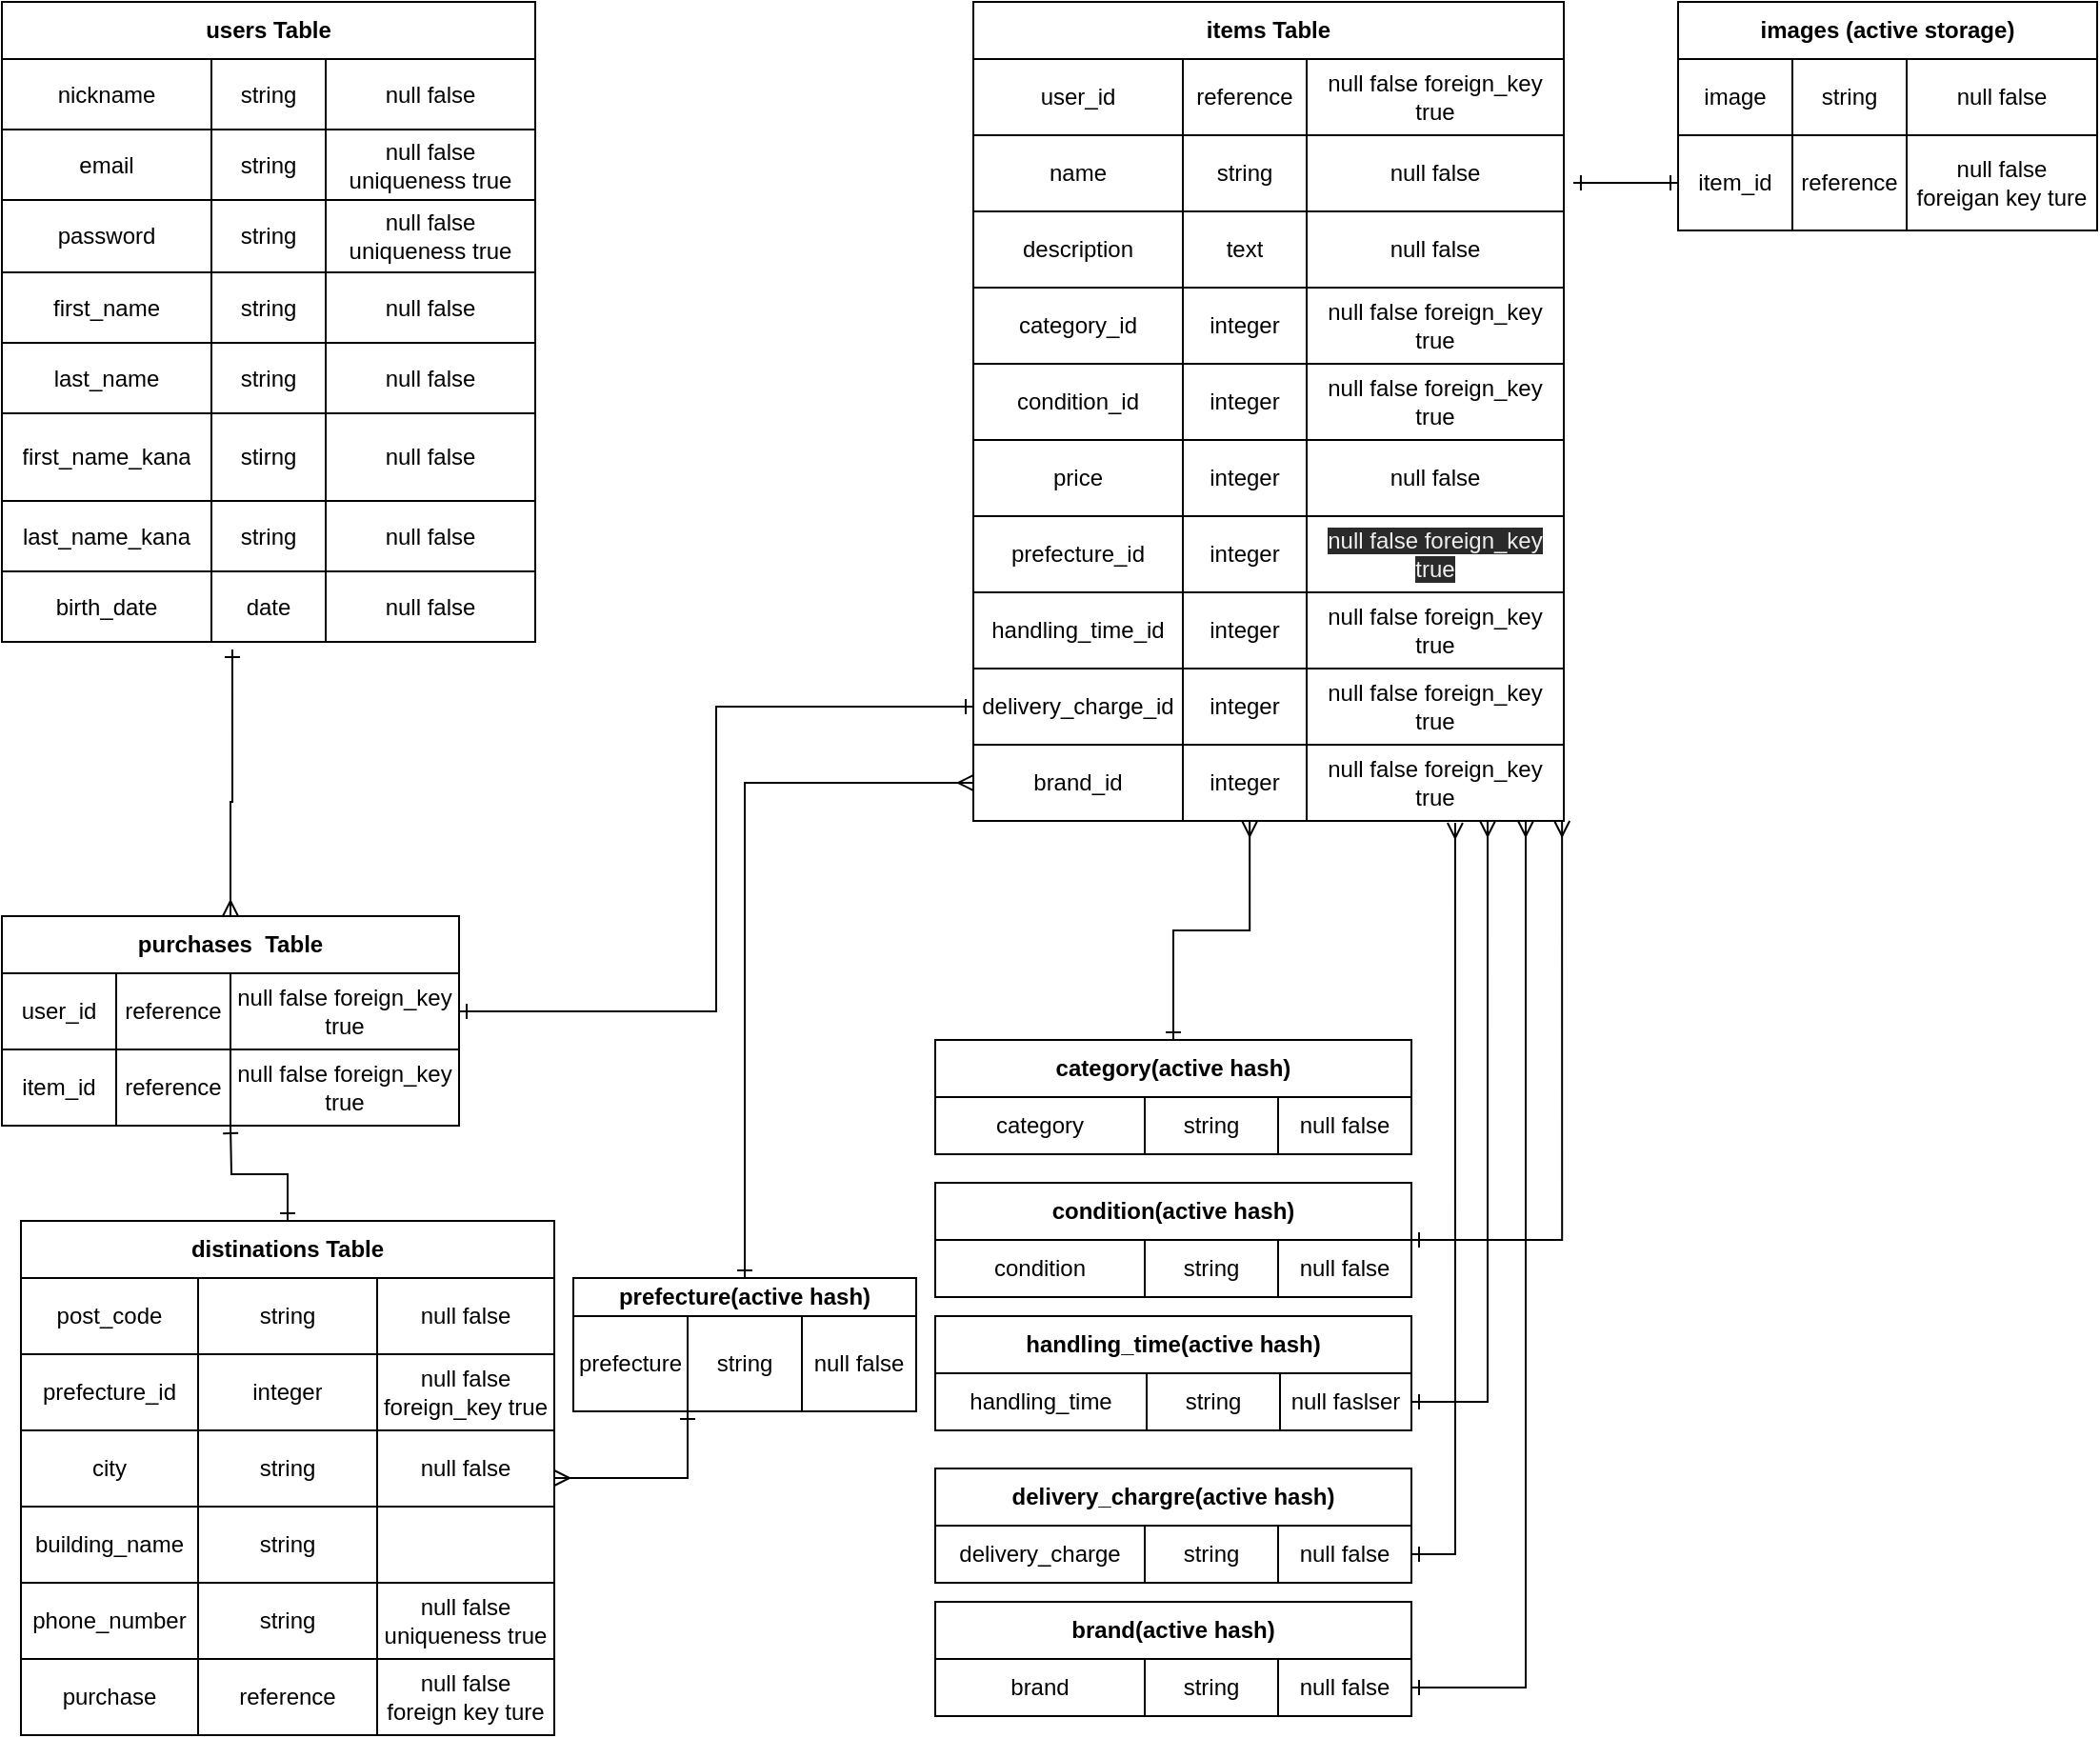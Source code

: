 <mxfile version="13.6.5">
    <diagram id="K588u9Miy2H_4-ZG-4Bm" name="ページ1">
        <mxGraphModel dx="727" dy="680" grid="1" gridSize="10" guides="1" tooltips="1" connect="0" arrows="1" fold="1" page="1" pageScale="1" pageWidth="827" pageHeight="1169" math="0" shadow="0">
            <root>
                <mxCell id="0"/>
                <mxCell id="1" parent="0"/>
                <mxCell id="141" style="edgeStyle=orthogonalEdgeStyle;rounded=0;orthogonalLoop=1;jettySize=auto;html=1;startArrow=ERone;startFill=0;endArrow=ERone;endFill=0;" parent="1" source="102" edge="1">
                    <mxGeometry relative="1" as="geometry">
                        <mxPoint x="120" y="600" as="targetPoint"/>
                    </mxGeometry>
                </mxCell>
                <mxCell id="139" style="edgeStyle=orthogonalEdgeStyle;rounded=0;orthogonalLoop=1;jettySize=auto;html=1;startArrow=ERone;startFill=0;endArrow=ERone;endFill=0;" parent="1" source="127" target="86" edge="1">
                    <mxGeometry relative="1" as="geometry"/>
                </mxCell>
                <mxCell id="250" style="edgeStyle=orthogonalEdgeStyle;rounded=0;orthogonalLoop=1;jettySize=auto;html=1;startArrow=ERmany;startFill=0;endArrow=ERone;endFill=0;" parent="1" source="102" target="195" edge="1">
                    <mxGeometry relative="1" as="geometry">
                        <Array as="points">
                            <mxPoint x="360" y="785"/>
                        </Array>
                    </mxGeometry>
                </mxCell>
                <mxCell id="102" value="distinations Table" style="shape=table;html=1;whiteSpace=wrap;startSize=30;container=1;collapsible=0;childLayout=tableLayout;fontStyle=1;align=center;" parent="1" vertex="1">
                    <mxGeometry x="10" y="650" width="280" height="270" as="geometry"/>
                </mxCell>
                <mxCell id="103" value="" style="shape=partialRectangle;html=1;whiteSpace=wrap;collapsible=0;dropTarget=0;pointerEvents=0;fillColor=none;top=0;left=0;bottom=0;right=0;points=[[0,0.5],[1,0.5]];portConstraint=eastwest;" parent="102" vertex="1">
                    <mxGeometry y="30" width="280" height="40" as="geometry"/>
                </mxCell>
                <mxCell id="104" value="post_code" style="shape=partialRectangle;html=1;whiteSpace=wrap;connectable=0;fillColor=none;top=0;left=0;bottom=0;right=0;overflow=hidden;" parent="103" vertex="1">
                    <mxGeometry width="93" height="40" as="geometry"/>
                </mxCell>
                <mxCell id="105" value="string" style="shape=partialRectangle;html=1;whiteSpace=wrap;connectable=0;fillColor=none;top=0;left=0;bottom=0;right=0;overflow=hidden;" parent="103" vertex="1">
                    <mxGeometry x="93" width="94" height="40" as="geometry"/>
                </mxCell>
                <mxCell id="106" value="null false" style="shape=partialRectangle;html=1;whiteSpace=wrap;connectable=0;fillColor=none;top=0;left=0;bottom=0;right=0;overflow=hidden;" parent="103" vertex="1">
                    <mxGeometry x="187" width="93" height="40" as="geometry"/>
                </mxCell>
                <mxCell id="107" value="" style="shape=partialRectangle;html=1;whiteSpace=wrap;collapsible=0;dropTarget=0;pointerEvents=0;fillColor=none;top=0;left=0;bottom=0;right=0;points=[[0,0.5],[1,0.5]];portConstraint=eastwest;" parent="102" vertex="1">
                    <mxGeometry y="70" width="280" height="40" as="geometry"/>
                </mxCell>
                <mxCell id="108" value="prefecture_id" style="shape=partialRectangle;html=1;whiteSpace=wrap;connectable=0;fillColor=none;top=0;left=0;bottom=0;right=0;overflow=hidden;" parent="107" vertex="1">
                    <mxGeometry width="93" height="40" as="geometry"/>
                </mxCell>
                <mxCell id="109" value="integer" style="shape=partialRectangle;html=1;whiteSpace=wrap;connectable=0;fillColor=none;top=0;left=0;bottom=0;right=0;overflow=hidden;" parent="107" vertex="1">
                    <mxGeometry x="93" width="94" height="40" as="geometry"/>
                </mxCell>
                <mxCell id="110" value="&lt;span&gt;null false foreign_key true&lt;/span&gt;" style="shape=partialRectangle;html=1;whiteSpace=wrap;connectable=0;fillColor=none;top=0;left=0;bottom=0;right=0;overflow=hidden;" parent="107" vertex="1">
                    <mxGeometry x="187" width="93" height="40" as="geometry"/>
                </mxCell>
                <mxCell id="111" value="" style="shape=partialRectangle;html=1;whiteSpace=wrap;collapsible=0;dropTarget=0;pointerEvents=0;fillColor=none;top=0;left=0;bottom=0;right=0;points=[[0,0.5],[1,0.5]];portConstraint=eastwest;" parent="102" vertex="1">
                    <mxGeometry y="110" width="280" height="40" as="geometry"/>
                </mxCell>
                <mxCell id="112" value="city" style="shape=partialRectangle;html=1;whiteSpace=wrap;connectable=0;fillColor=none;top=0;left=0;bottom=0;right=0;overflow=hidden;" parent="111" vertex="1">
                    <mxGeometry width="93" height="40" as="geometry"/>
                </mxCell>
                <mxCell id="113" value="string" style="shape=partialRectangle;html=1;whiteSpace=wrap;connectable=0;fillColor=none;top=0;left=0;bottom=0;right=0;overflow=hidden;" parent="111" vertex="1">
                    <mxGeometry x="93" width="94" height="40" as="geometry"/>
                </mxCell>
                <mxCell id="114" value="null false" style="shape=partialRectangle;html=1;whiteSpace=wrap;connectable=0;fillColor=none;top=0;left=0;bottom=0;right=0;overflow=hidden;" parent="111" vertex="1">
                    <mxGeometry x="187" width="93" height="40" as="geometry"/>
                </mxCell>
                <mxCell id="115" style="shape=partialRectangle;html=1;whiteSpace=wrap;collapsible=0;dropTarget=0;pointerEvents=0;fillColor=none;top=0;left=0;bottom=0;right=0;points=[[0,0.5],[1,0.5]];portConstraint=eastwest;" parent="102" vertex="1">
                    <mxGeometry y="150" width="280" height="40" as="geometry"/>
                </mxCell>
                <mxCell id="116" value="building_name" style="shape=partialRectangle;html=1;whiteSpace=wrap;connectable=0;fillColor=none;top=0;left=0;bottom=0;right=0;overflow=hidden;" parent="115" vertex="1">
                    <mxGeometry width="93" height="40" as="geometry"/>
                </mxCell>
                <mxCell id="117" value="string" style="shape=partialRectangle;html=1;whiteSpace=wrap;connectable=0;fillColor=none;top=0;left=0;bottom=0;right=0;overflow=hidden;" parent="115" vertex="1">
                    <mxGeometry x="93" width="94" height="40" as="geometry"/>
                </mxCell>
                <mxCell id="118" style="shape=partialRectangle;html=1;whiteSpace=wrap;connectable=0;fillColor=none;top=0;left=0;bottom=0;right=0;overflow=hidden;" parent="115" vertex="1">
                    <mxGeometry x="187" width="93" height="40" as="geometry"/>
                </mxCell>
                <mxCell id="119" style="shape=partialRectangle;html=1;whiteSpace=wrap;collapsible=0;dropTarget=0;pointerEvents=0;fillColor=none;top=0;left=0;bottom=0;right=0;points=[[0,0.5],[1,0.5]];portConstraint=eastwest;" parent="102" vertex="1">
                    <mxGeometry y="190" width="280" height="40" as="geometry"/>
                </mxCell>
                <mxCell id="120" value="phone_number" style="shape=partialRectangle;html=1;whiteSpace=wrap;connectable=0;fillColor=none;top=0;left=0;bottom=0;right=0;overflow=hidden;" parent="119" vertex="1">
                    <mxGeometry width="93" height="40" as="geometry"/>
                </mxCell>
                <mxCell id="121" value="string" style="shape=partialRectangle;html=1;whiteSpace=wrap;connectable=0;fillColor=none;top=0;left=0;bottom=0;right=0;overflow=hidden;" parent="119" vertex="1">
                    <mxGeometry x="93" width="94" height="40" as="geometry"/>
                </mxCell>
                <mxCell id="122" value="null false uniqueness true" style="shape=partialRectangle;html=1;whiteSpace=wrap;connectable=0;fillColor=none;top=0;left=0;bottom=0;right=0;overflow=hidden;" parent="119" vertex="1">
                    <mxGeometry x="187" width="93" height="40" as="geometry"/>
                </mxCell>
                <mxCell id="123" style="shape=partialRectangle;html=1;whiteSpace=wrap;collapsible=0;dropTarget=0;pointerEvents=0;fillColor=none;top=0;left=0;bottom=0;right=0;points=[[0,0.5],[1,0.5]];portConstraint=eastwest;" parent="102" vertex="1">
                    <mxGeometry y="230" width="280" height="40" as="geometry"/>
                </mxCell>
                <mxCell id="124" value="purchase" style="shape=partialRectangle;html=1;whiteSpace=wrap;connectable=0;fillColor=none;top=0;left=0;bottom=0;right=0;overflow=hidden;" parent="123" vertex="1">
                    <mxGeometry width="93" height="40" as="geometry"/>
                </mxCell>
                <mxCell id="125" value="reference" style="shape=partialRectangle;html=1;whiteSpace=wrap;connectable=0;fillColor=none;top=0;left=0;bottom=0;right=0;overflow=hidden;" parent="123" vertex="1">
                    <mxGeometry x="93" width="94" height="40" as="geometry"/>
                </mxCell>
                <mxCell id="126" value="null false&lt;br&gt;foreign key ture" style="shape=partialRectangle;html=1;whiteSpace=wrap;connectable=0;fillColor=none;top=0;left=0;bottom=0;right=0;overflow=hidden;" parent="123" vertex="1">
                    <mxGeometry x="187" width="93" height="40" as="geometry"/>
                </mxCell>
                <mxCell id="251" style="edgeStyle=orthogonalEdgeStyle;rounded=0;orthogonalLoop=1;jettySize=auto;html=1;startArrow=ERone;startFill=0;endArrow=ERmany;endFill=0;" parent="1" source="194" target="207" edge="1">
                    <mxGeometry relative="1" as="geometry">
                        <mxPoint x="430" y="480" as="targetPoint"/>
                    </mxGeometry>
                </mxCell>
                <mxCell id="258" style="edgeStyle=orthogonalEdgeStyle;rounded=0;orthogonalLoop=1;jettySize=auto;html=1;startArrow=ERone;startFill=0;endArrow=ERmany;endFill=0;entryX=0.997;entryY=1;entryDx=0;entryDy=0;entryPerimeter=0;" parent="1" source="181" target="207" edge="1">
                    <mxGeometry relative="1" as="geometry">
                        <mxPoint x="819" y="485" as="targetPoint"/>
                        <Array as="points">
                            <mxPoint x="819" y="660"/>
                        </Array>
                    </mxGeometry>
                </mxCell>
                <mxCell id="253" style="edgeStyle=orthogonalEdgeStyle;rounded=0;orthogonalLoop=1;jettySize=auto;html=1;startArrow=ERone;startFill=0;endArrow=ERmany;endFill=0;entryX=0.468;entryY=1;entryDx=0;entryDy=0;entryPerimeter=0;" parent="1" source="142" target="207" edge="1">
                    <mxGeometry relative="1" as="geometry">
                        <mxPoint x="655" y="450" as="targetPoint"/>
                    </mxGeometry>
                </mxCell>
                <mxCell id="194" value="prefecture(active hash)" style="shape=table;html=1;whiteSpace=wrap;startSize=20;container=1;collapsible=0;childLayout=tableLayout;fontStyle=1;align=center;" parent="1" vertex="1">
                    <mxGeometry x="300" y="680" width="180" height="70" as="geometry"/>
                </mxCell>
                <mxCell id="195" value="" style="shape=partialRectangle;html=1;whiteSpace=wrap;collapsible=0;dropTarget=0;pointerEvents=0;fillColor=none;top=0;left=0;bottom=0;right=0;points=[[0,0.5],[1,0.5]];portConstraint=eastwest;" parent="194" vertex="1">
                    <mxGeometry y="20" width="180" height="50" as="geometry"/>
                </mxCell>
                <mxCell id="196" value="prefecture" style="shape=partialRectangle;html=1;whiteSpace=wrap;connectable=0;fillColor=none;top=0;left=0;bottom=0;right=0;overflow=hidden;" parent="195" vertex="1">
                    <mxGeometry width="60" height="50" as="geometry"/>
                </mxCell>
                <mxCell id="197" value="string" style="shape=partialRectangle;html=1;whiteSpace=wrap;connectable=0;fillColor=none;top=0;left=0;bottom=0;right=0;overflow=hidden;" parent="195" vertex="1">
                    <mxGeometry x="60" width="60" height="50" as="geometry"/>
                </mxCell>
                <mxCell id="198" value="null false" style="shape=partialRectangle;html=1;whiteSpace=wrap;connectable=0;fillColor=none;top=0;left=0;bottom=0;right=0;overflow=hidden;" parent="195" vertex="1">
                    <mxGeometry x="120" width="60" height="50" as="geometry"/>
                </mxCell>
                <mxCell id="142" value="category(active hash)" style="shape=table;html=1;whiteSpace=wrap;startSize=30;container=1;collapsible=0;childLayout=tableLayout;fontStyle=1;align=center;" parent="1" vertex="1">
                    <mxGeometry x="490" y="555" width="250" height="60" as="geometry"/>
                </mxCell>
                <mxCell id="143" value="" style="shape=partialRectangle;html=1;whiteSpace=wrap;collapsible=0;dropTarget=0;pointerEvents=0;fillColor=none;top=0;left=0;bottom=0;right=0;points=[[0,0.5],[1,0.5]];portConstraint=eastwest;" parent="142" vertex="1">
                    <mxGeometry y="30" width="250" height="30" as="geometry"/>
                </mxCell>
                <mxCell id="144" value="category" style="shape=partialRectangle;html=1;whiteSpace=wrap;connectable=0;fillColor=none;top=0;left=0;bottom=0;right=0;overflow=hidden;" parent="143" vertex="1">
                    <mxGeometry width="110" height="30" as="geometry"/>
                </mxCell>
                <mxCell id="145" value="string" style="shape=partialRectangle;html=1;whiteSpace=wrap;connectable=0;fillColor=none;top=0;left=0;bottom=0;right=0;overflow=hidden;" parent="143" vertex="1">
                    <mxGeometry x="110" width="70" height="30" as="geometry"/>
                </mxCell>
                <mxCell id="146" value="null false" style="shape=partialRectangle;html=1;whiteSpace=wrap;connectable=0;fillColor=none;top=0;left=0;bottom=0;right=0;overflow=hidden;" parent="143" vertex="1">
                    <mxGeometry x="180" width="70" height="30" as="geometry"/>
                </mxCell>
                <mxCell id="181" value="condition(active hash)" style="shape=table;html=1;whiteSpace=wrap;startSize=30;container=1;collapsible=0;childLayout=tableLayout;fontStyle=1;align=center;" parent="1" vertex="1">
                    <mxGeometry x="490" y="630" width="250" height="60" as="geometry"/>
                </mxCell>
                <mxCell id="182" value="" style="shape=partialRectangle;html=1;whiteSpace=wrap;collapsible=0;dropTarget=0;pointerEvents=0;fillColor=none;top=0;left=0;bottom=0;right=0;points=[[0,0.5],[1,0.5]];portConstraint=eastwest;" parent="181" vertex="1">
                    <mxGeometry y="30" width="250" height="30" as="geometry"/>
                </mxCell>
                <mxCell id="183" value="condition" style="shape=partialRectangle;html=1;whiteSpace=wrap;connectable=0;fillColor=none;top=0;left=0;bottom=0;right=0;overflow=hidden;" parent="182" vertex="1">
                    <mxGeometry width="110" height="30" as="geometry"/>
                </mxCell>
                <mxCell id="184" value="string" style="shape=partialRectangle;html=1;whiteSpace=wrap;connectable=0;fillColor=none;top=0;left=0;bottom=0;right=0;overflow=hidden;" parent="182" vertex="1">
                    <mxGeometry x="110" width="70" height="30" as="geometry"/>
                </mxCell>
                <mxCell id="185" value="null false" style="shape=partialRectangle;html=1;whiteSpace=wrap;connectable=0;fillColor=none;top=0;left=0;bottom=0;right=0;overflow=hidden;" parent="182" vertex="1">
                    <mxGeometry x="180" width="70" height="30" as="geometry"/>
                </mxCell>
                <mxCell id="211" value="handling_time(active hash)" style="shape=table;html=1;whiteSpace=wrap;startSize=30;container=1;collapsible=0;childLayout=tableLayout;fontStyle=1;align=center;" parent="1" vertex="1">
                    <mxGeometry x="490" y="700" width="250" height="60" as="geometry"/>
                </mxCell>
                <mxCell id="212" value="" style="shape=partialRectangle;html=1;whiteSpace=wrap;collapsible=0;dropTarget=0;pointerEvents=0;fillColor=none;top=0;left=0;bottom=0;right=0;points=[[0,0.5],[1,0.5]];portConstraint=eastwest;" parent="211" vertex="1">
                    <mxGeometry y="30" width="250" height="30" as="geometry"/>
                </mxCell>
                <mxCell id="213" value="handling_time" style="shape=partialRectangle;html=1;whiteSpace=wrap;connectable=0;fillColor=none;top=0;left=0;bottom=0;right=0;overflow=hidden;" parent="212" vertex="1">
                    <mxGeometry width="111" height="30" as="geometry"/>
                </mxCell>
                <mxCell id="214" value="string" style="shape=partialRectangle;html=1;whiteSpace=wrap;connectable=0;fillColor=none;top=0;left=0;bottom=0;right=0;overflow=hidden;" parent="212" vertex="1">
                    <mxGeometry x="111" width="70" height="30" as="geometry"/>
                </mxCell>
                <mxCell id="215" value="null faslser" style="shape=partialRectangle;html=1;whiteSpace=wrap;connectable=0;fillColor=none;top=0;left=0;bottom=0;right=0;overflow=hidden;" parent="212" vertex="1">
                    <mxGeometry x="181" width="69" height="30" as="geometry"/>
                </mxCell>
                <mxCell id="224" value="delivery_chargre(active hash)" style="shape=table;html=1;whiteSpace=wrap;startSize=30;container=1;collapsible=0;childLayout=tableLayout;fontStyle=1;align=center;" parent="1" vertex="1">
                    <mxGeometry x="490" y="780" width="250" height="60" as="geometry"/>
                </mxCell>
                <mxCell id="225" value="" style="shape=partialRectangle;html=1;whiteSpace=wrap;collapsible=0;dropTarget=0;pointerEvents=0;fillColor=none;top=0;left=0;bottom=0;right=0;points=[[0,0.5],[1,0.5]];portConstraint=eastwest;" parent="224" vertex="1">
                    <mxGeometry y="30" width="250" height="30" as="geometry"/>
                </mxCell>
                <mxCell id="226" value="delivery_charge" style="shape=partialRectangle;html=1;whiteSpace=wrap;connectable=0;fillColor=none;top=0;left=0;bottom=0;right=0;overflow=hidden;" parent="225" vertex="1">
                    <mxGeometry width="110" height="30" as="geometry"/>
                </mxCell>
                <mxCell id="227" value="string" style="shape=partialRectangle;html=1;whiteSpace=wrap;connectable=0;fillColor=none;top=0;left=0;bottom=0;right=0;overflow=hidden;" parent="225" vertex="1">
                    <mxGeometry x="110" width="70" height="30" as="geometry"/>
                </mxCell>
                <mxCell id="228" value="null false" style="shape=partialRectangle;html=1;whiteSpace=wrap;connectable=0;fillColor=none;top=0;left=0;bottom=0;right=0;overflow=hidden;" parent="225" vertex="1">
                    <mxGeometry x="180" width="70" height="30" as="geometry"/>
                </mxCell>
                <mxCell id="237" value="brand(active hash)" style="shape=table;html=1;whiteSpace=wrap;startSize=30;container=1;collapsible=0;childLayout=tableLayout;fontStyle=1;align=center;" parent="1" vertex="1">
                    <mxGeometry x="490" y="850" width="250" height="60" as="geometry"/>
                </mxCell>
                <mxCell id="238" value="" style="shape=partialRectangle;html=1;whiteSpace=wrap;collapsible=0;dropTarget=0;pointerEvents=0;fillColor=none;top=0;left=0;bottom=0;right=0;points=[[0,0.5],[1,0.5]];portConstraint=eastwest;" parent="237" vertex="1">
                    <mxGeometry y="30" width="250" height="30" as="geometry"/>
                </mxCell>
                <mxCell id="239" value="brand" style="shape=partialRectangle;html=1;whiteSpace=wrap;connectable=0;fillColor=none;top=0;left=0;bottom=0;right=0;overflow=hidden;" parent="238" vertex="1">
                    <mxGeometry width="110" height="30" as="geometry"/>
                </mxCell>
                <mxCell id="240" value="string" style="shape=partialRectangle;html=1;whiteSpace=wrap;connectable=0;fillColor=none;top=0;left=0;bottom=0;right=0;overflow=hidden;" parent="238" vertex="1">
                    <mxGeometry x="110" width="70" height="30" as="geometry"/>
                </mxCell>
                <mxCell id="241" value="null false" style="shape=partialRectangle;html=1;whiteSpace=wrap;connectable=0;fillColor=none;top=0;left=0;bottom=0;right=0;overflow=hidden;" parent="238" vertex="1">
                    <mxGeometry x="180" width="70" height="30" as="geometry"/>
                </mxCell>
                <mxCell id="260" style="edgeStyle=orthogonalEdgeStyle;rounded=0;orthogonalLoop=1;jettySize=auto;html=1;startArrow=ERone;startFill=0;endArrow=ERmany;endFill=0;entryX=0.816;entryY=1.025;entryDx=0;entryDy=0;entryPerimeter=0;" parent="1" source="225" target="207" edge="1">
                    <mxGeometry relative="1" as="geometry">
                        <mxPoint x="760" y="490" as="targetPoint"/>
                        <Array as="points">
                            <mxPoint x="763" y="825"/>
                        </Array>
                    </mxGeometry>
                </mxCell>
                <mxCell id="261" style="edgeStyle=orthogonalEdgeStyle;rounded=0;orthogonalLoop=1;jettySize=auto;html=1;startArrow=ERone;startFill=0;endArrow=ERmany;endFill=0;" parent="1" source="238" target="207" edge="1">
                    <mxGeometry relative="1" as="geometry">
                        <mxPoint x="800" y="483" as="targetPoint"/>
                        <Array as="points">
                            <mxPoint x="800" y="895"/>
                        </Array>
                    </mxGeometry>
                </mxCell>
                <mxCell id="39" value="items Table" style="shape=table;html=1;whiteSpace=wrap;startSize=30;container=1;collapsible=0;childLayout=tableLayout;fontStyle=1;align=center;" parent="1" vertex="1">
                    <mxGeometry x="510" y="10" width="310" height="430" as="geometry"/>
                </mxCell>
                <mxCell id="40" value="" style="shape=partialRectangle;html=1;whiteSpace=wrap;collapsible=0;dropTarget=0;pointerEvents=0;fillColor=none;top=0;left=0;bottom=0;right=0;points=[[0,0.5],[1,0.5]];portConstraint=eastwest;" parent="39" vertex="1">
                    <mxGeometry y="30" width="310" height="40" as="geometry"/>
                </mxCell>
                <mxCell id="41" value="user_id" style="shape=partialRectangle;html=1;whiteSpace=wrap;connectable=0;fillColor=none;top=0;left=0;bottom=0;right=0;overflow=hidden;" parent="40" vertex="1">
                    <mxGeometry width="110" height="40" as="geometry"/>
                </mxCell>
                <mxCell id="42" value="reference" style="shape=partialRectangle;html=1;whiteSpace=wrap;connectable=0;fillColor=none;top=0;left=0;bottom=0;right=0;overflow=hidden;" parent="40" vertex="1">
                    <mxGeometry x="110" width="65" height="40" as="geometry"/>
                </mxCell>
                <mxCell id="43" value="null false foreign_key true" style="shape=partialRectangle;html=1;whiteSpace=wrap;connectable=0;fillColor=none;top=0;left=0;bottom=0;right=0;overflow=hidden;" parent="40" vertex="1">
                    <mxGeometry x="175" width="135" height="40" as="geometry"/>
                </mxCell>
                <mxCell id="64" style="shape=partialRectangle;html=1;whiteSpace=wrap;collapsible=0;dropTarget=0;pointerEvents=0;fillColor=none;top=0;left=0;bottom=0;right=0;points=[[0,0.5],[1,0.5]];portConstraint=eastwest;" parent="39" vertex="1">
                    <mxGeometry y="70" width="310" height="40" as="geometry"/>
                </mxCell>
                <mxCell id="65" value="name" style="shape=partialRectangle;html=1;whiteSpace=wrap;connectable=0;fillColor=none;top=0;left=0;bottom=0;right=0;overflow=hidden;" parent="64" vertex="1">
                    <mxGeometry width="110" height="40" as="geometry"/>
                </mxCell>
                <mxCell id="66" value="string" style="shape=partialRectangle;html=1;whiteSpace=wrap;connectable=0;fillColor=none;top=0;left=0;bottom=0;right=0;overflow=hidden;" parent="64" vertex="1">
                    <mxGeometry x="110" width="65" height="40" as="geometry"/>
                </mxCell>
                <mxCell id="67" value="&lt;span&gt;null false&lt;/span&gt;" style="shape=partialRectangle;html=1;whiteSpace=wrap;connectable=0;fillColor=none;top=0;left=0;bottom=0;right=0;overflow=hidden;" parent="64" vertex="1">
                    <mxGeometry x="175" width="135" height="40" as="geometry"/>
                </mxCell>
                <mxCell id="56" style="shape=partialRectangle;html=1;whiteSpace=wrap;collapsible=0;dropTarget=0;pointerEvents=0;fillColor=none;top=0;left=0;bottom=0;right=0;points=[[0,0.5],[1,0.5]];portConstraint=eastwest;" parent="39" vertex="1">
                    <mxGeometry y="110" width="310" height="40" as="geometry"/>
                </mxCell>
                <mxCell id="57" value="description" style="shape=partialRectangle;html=1;whiteSpace=wrap;connectable=0;fillColor=none;top=0;left=0;bottom=0;right=0;overflow=hidden;" parent="56" vertex="1">
                    <mxGeometry width="110" height="40" as="geometry"/>
                </mxCell>
                <mxCell id="58" value="text" style="shape=partialRectangle;html=1;whiteSpace=wrap;connectable=0;fillColor=none;top=0;left=0;bottom=0;right=0;overflow=hidden;" parent="56" vertex="1">
                    <mxGeometry x="110" width="65" height="40" as="geometry"/>
                </mxCell>
                <mxCell id="59" value="&lt;span&gt;null false&lt;/span&gt;" style="shape=partialRectangle;html=1;whiteSpace=wrap;connectable=0;fillColor=none;top=0;left=0;bottom=0;right=0;overflow=hidden;" parent="56" vertex="1">
                    <mxGeometry x="175" width="135" height="40" as="geometry"/>
                </mxCell>
                <mxCell id="44" value="" style="shape=partialRectangle;html=1;whiteSpace=wrap;collapsible=0;dropTarget=0;pointerEvents=0;fillColor=none;top=0;left=0;bottom=0;right=0;points=[[0,0.5],[1,0.5]];portConstraint=eastwest;" parent="39" vertex="1">
                    <mxGeometry y="150" width="310" height="40" as="geometry"/>
                </mxCell>
                <mxCell id="45" value="category_id" style="shape=partialRectangle;html=1;whiteSpace=wrap;connectable=0;fillColor=none;top=0;left=0;bottom=0;right=0;overflow=hidden;" parent="44" vertex="1">
                    <mxGeometry width="110" height="40" as="geometry"/>
                </mxCell>
                <mxCell id="46" value="integer" style="shape=partialRectangle;html=1;whiteSpace=wrap;connectable=0;fillColor=none;top=0;left=0;bottom=0;right=0;overflow=hidden;" parent="44" vertex="1">
                    <mxGeometry x="110" width="65" height="40" as="geometry"/>
                </mxCell>
                <mxCell id="47" value="&lt;span&gt;null false foreign_key true&lt;/span&gt;" style="shape=partialRectangle;html=1;whiteSpace=wrap;connectable=0;fillColor=none;top=0;left=0;bottom=0;right=0;overflow=hidden;" parent="44" vertex="1">
                    <mxGeometry x="175" width="135" height="40" as="geometry"/>
                </mxCell>
                <mxCell id="48" value="" style="shape=partialRectangle;html=1;whiteSpace=wrap;collapsible=0;dropTarget=0;pointerEvents=0;fillColor=none;top=0;left=0;bottom=0;right=0;points=[[0,0.5],[1,0.5]];portConstraint=eastwest;" parent="39" vertex="1">
                    <mxGeometry y="190" width="310" height="40" as="geometry"/>
                </mxCell>
                <mxCell id="49" value="condition_id" style="shape=partialRectangle;html=1;whiteSpace=wrap;connectable=0;fillColor=none;top=0;left=0;bottom=0;right=0;overflow=hidden;" parent="48" vertex="1">
                    <mxGeometry width="110" height="40" as="geometry"/>
                </mxCell>
                <mxCell id="50" value="integer" style="shape=partialRectangle;html=1;whiteSpace=wrap;connectable=0;fillColor=none;top=0;left=0;bottom=0;right=0;overflow=hidden;" parent="48" vertex="1">
                    <mxGeometry x="110" width="65" height="40" as="geometry"/>
                </mxCell>
                <mxCell id="51" value="&lt;span&gt;null false foreign_key true&lt;/span&gt;" style="shape=partialRectangle;html=1;whiteSpace=wrap;connectable=0;fillColor=none;top=0;left=0;bottom=0;right=0;overflow=hidden;" parent="48" vertex="1">
                    <mxGeometry x="175" width="135" height="40" as="geometry"/>
                </mxCell>
                <mxCell id="52" style="shape=partialRectangle;html=1;whiteSpace=wrap;collapsible=0;dropTarget=0;pointerEvents=0;fillColor=none;top=0;left=0;bottom=0;right=0;points=[[0,0.5],[1,0.5]];portConstraint=eastwest;" parent="39" vertex="1">
                    <mxGeometry y="230" width="310" height="40" as="geometry"/>
                </mxCell>
                <mxCell id="53" value="price" style="shape=partialRectangle;html=1;whiteSpace=wrap;connectable=0;fillColor=none;top=0;left=0;bottom=0;right=0;overflow=hidden;" parent="52" vertex="1">
                    <mxGeometry width="110" height="40" as="geometry"/>
                </mxCell>
                <mxCell id="54" value="integer" style="shape=partialRectangle;html=1;whiteSpace=wrap;connectable=0;fillColor=none;top=0;left=0;bottom=0;right=0;overflow=hidden;" parent="52" vertex="1">
                    <mxGeometry x="110" width="65" height="40" as="geometry"/>
                </mxCell>
                <mxCell id="55" value="&lt;span&gt;null false&lt;/span&gt;" style="shape=partialRectangle;html=1;whiteSpace=wrap;connectable=0;fillColor=none;top=0;left=0;bottom=0;right=0;overflow=hidden;" parent="52" vertex="1">
                    <mxGeometry x="175" width="135" height="40" as="geometry"/>
                </mxCell>
                <mxCell id="60" style="shape=partialRectangle;html=1;whiteSpace=wrap;collapsible=0;dropTarget=0;pointerEvents=0;fillColor=none;top=0;left=0;bottom=0;right=0;points=[[0,0.5],[1,0.5]];portConstraint=eastwest;" parent="39" vertex="1">
                    <mxGeometry y="270" width="310" height="40" as="geometry"/>
                </mxCell>
                <mxCell id="61" value="prefecture_id" style="shape=partialRectangle;html=1;whiteSpace=wrap;connectable=0;fillColor=none;top=0;left=0;bottom=0;right=0;overflow=hidden;" parent="60" vertex="1">
                    <mxGeometry width="110" height="40" as="geometry"/>
                </mxCell>
                <mxCell id="62" value="integer" style="shape=partialRectangle;html=1;whiteSpace=wrap;connectable=0;fillColor=none;top=0;left=0;bottom=0;right=0;overflow=hidden;" parent="60" vertex="1">
                    <mxGeometry x="110" width="65" height="40" as="geometry"/>
                </mxCell>
                <mxCell id="63" value="&lt;meta charset=&quot;utf-8&quot;&gt;&lt;span style=&quot;color: rgb(240, 240, 240); font-family: helvetica; font-size: 12px; font-style: normal; font-weight: 400; letter-spacing: normal; text-align: center; text-indent: 0px; text-transform: none; word-spacing: 0px; background-color: rgb(42, 42, 42); display: inline; float: none;&quot;&gt;null false foreign_key true&lt;/span&gt;" style="shape=partialRectangle;html=1;whiteSpace=wrap;connectable=0;fillColor=none;top=0;left=0;bottom=0;right=0;overflow=hidden;" parent="60" vertex="1">
                    <mxGeometry x="175" width="135" height="40" as="geometry"/>
                </mxCell>
                <mxCell id="68" style="shape=partialRectangle;html=1;whiteSpace=wrap;collapsible=0;dropTarget=0;pointerEvents=0;fillColor=none;top=0;left=0;bottom=0;right=0;points=[[0,0.5],[1,0.5]];portConstraint=eastwest;" parent="39" vertex="1">
                    <mxGeometry y="310" width="310" height="40" as="geometry"/>
                </mxCell>
                <mxCell id="69" value="handling_time_id" style="shape=partialRectangle;html=1;whiteSpace=wrap;connectable=0;fillColor=none;top=0;left=0;bottom=0;right=0;overflow=hidden;" parent="68" vertex="1">
                    <mxGeometry width="110" height="40" as="geometry"/>
                </mxCell>
                <mxCell id="70" value="integer" style="shape=partialRectangle;html=1;whiteSpace=wrap;connectable=0;fillColor=none;top=0;left=0;bottom=0;right=0;overflow=hidden;" parent="68" vertex="1">
                    <mxGeometry x="110" width="65" height="40" as="geometry"/>
                </mxCell>
                <mxCell id="71" value="&lt;span&gt;null false foreign_key true&lt;/span&gt;" style="shape=partialRectangle;html=1;whiteSpace=wrap;connectable=0;fillColor=none;top=0;left=0;bottom=0;right=0;overflow=hidden;" parent="68" vertex="1">
                    <mxGeometry x="175" width="135" height="40" as="geometry"/>
                </mxCell>
                <mxCell id="127" style="shape=partialRectangle;html=1;whiteSpace=wrap;collapsible=0;dropTarget=0;pointerEvents=0;fillColor=none;top=0;left=0;bottom=0;right=0;points=[[0,0.5],[1,0.5]];portConstraint=eastwest;" parent="39" vertex="1">
                    <mxGeometry y="350" width="310" height="40" as="geometry"/>
                </mxCell>
                <mxCell id="128" value="delivery_charge_id" style="shape=partialRectangle;html=1;whiteSpace=wrap;connectable=0;fillColor=none;top=0;left=0;bottom=0;right=0;overflow=hidden;" parent="127" vertex="1">
                    <mxGeometry width="110" height="40" as="geometry"/>
                </mxCell>
                <mxCell id="129" value="integer" style="shape=partialRectangle;html=1;whiteSpace=wrap;connectable=0;fillColor=none;top=0;left=0;bottom=0;right=0;overflow=hidden;" parent="127" vertex="1">
                    <mxGeometry x="110" width="65" height="40" as="geometry"/>
                </mxCell>
                <mxCell id="130" value="&lt;span&gt;null false foreign_key true&lt;/span&gt;" style="shape=partialRectangle;html=1;whiteSpace=wrap;connectable=0;fillColor=none;top=0;left=0;bottom=0;right=0;overflow=hidden;" parent="127" vertex="1">
                    <mxGeometry x="175" width="135" height="40" as="geometry"/>
                </mxCell>
                <mxCell id="207" style="shape=partialRectangle;html=1;whiteSpace=wrap;collapsible=0;dropTarget=0;pointerEvents=0;fillColor=none;top=0;left=0;bottom=0;right=0;points=[[0,0.5],[1,0.5]];portConstraint=eastwest;" parent="39" vertex="1">
                    <mxGeometry y="390" width="310" height="40" as="geometry"/>
                </mxCell>
                <mxCell id="208" value="brand_id" style="shape=partialRectangle;html=1;whiteSpace=wrap;connectable=0;fillColor=none;top=0;left=0;bottom=0;right=0;overflow=hidden;" parent="207" vertex="1">
                    <mxGeometry width="110" height="40" as="geometry"/>
                </mxCell>
                <mxCell id="209" value="integer" style="shape=partialRectangle;html=1;whiteSpace=wrap;connectable=0;fillColor=none;top=0;left=0;bottom=0;right=0;overflow=hidden;" parent="207" vertex="1">
                    <mxGeometry x="110" width="65" height="40" as="geometry"/>
                </mxCell>
                <mxCell id="210" value="&lt;span&gt;null false foreign_key true&lt;/span&gt;" style="shape=partialRectangle;html=1;whiteSpace=wrap;connectable=0;fillColor=none;top=0;left=0;bottom=0;right=0;overflow=hidden;" parent="207" vertex="1">
                    <mxGeometry x="175" width="135" height="40" as="geometry"/>
                </mxCell>
                <mxCell id="267" style="edgeStyle=orthogonalEdgeStyle;rounded=0;orthogonalLoop=1;jettySize=auto;html=1;startArrow=ERone;startFill=0;endArrow=ERmany;endFill=0;entryX=0.871;entryY=1;entryDx=0;entryDy=0;entryPerimeter=0;" parent="1" source="212" target="207" edge="1">
                    <mxGeometry relative="1" as="geometry">
                        <mxPoint x="790" y="490" as="targetPoint"/>
                    </mxGeometry>
                </mxCell>
                <mxCell id="2" value="users Table" style="shape=table;html=1;whiteSpace=wrap;startSize=30;container=1;collapsible=0;childLayout=tableLayout;fontStyle=1;align=center;" parent="1" vertex="1">
                    <mxGeometry y="10" width="280" height="336" as="geometry"/>
                </mxCell>
                <mxCell id="3" value="" style="shape=partialRectangle;html=1;whiteSpace=wrap;collapsible=0;dropTarget=0;pointerEvents=0;fillColor=none;top=0;left=0;bottom=0;right=0;points=[[0,0.5],[1,0.5]];portConstraint=eastwest;" parent="2" vertex="1">
                    <mxGeometry y="30" width="280" height="37" as="geometry"/>
                </mxCell>
                <mxCell id="4" value="nickname" style="shape=partialRectangle;html=1;whiteSpace=wrap;connectable=0;fillColor=none;top=0;left=0;bottom=0;right=0;overflow=hidden;" parent="3" vertex="1">
                    <mxGeometry width="110" height="37" as="geometry"/>
                </mxCell>
                <mxCell id="5" value="string" style="shape=partialRectangle;html=1;whiteSpace=wrap;connectable=0;fillColor=none;top=0;left=0;bottom=0;right=0;overflow=hidden;" parent="3" vertex="1">
                    <mxGeometry x="110" width="60" height="37" as="geometry"/>
                </mxCell>
                <mxCell id="6" value="null false" style="shape=partialRectangle;html=1;whiteSpace=wrap;connectable=0;fillColor=none;top=0;left=0;bottom=0;right=0;overflow=hidden;" parent="3" vertex="1">
                    <mxGeometry x="170" width="110" height="37" as="geometry"/>
                </mxCell>
                <mxCell id="7" value="" style="shape=partialRectangle;html=1;whiteSpace=wrap;collapsible=0;dropTarget=0;pointerEvents=0;fillColor=none;top=0;left=0;bottom=0;right=0;points=[[0,0.5],[1,0.5]];portConstraint=eastwest;" parent="2" vertex="1">
                    <mxGeometry y="67" width="280" height="37" as="geometry"/>
                </mxCell>
                <mxCell id="8" value="email" style="shape=partialRectangle;html=1;whiteSpace=wrap;connectable=0;fillColor=none;top=0;left=0;bottom=0;right=0;overflow=hidden;" parent="7" vertex="1">
                    <mxGeometry width="110" height="37" as="geometry"/>
                </mxCell>
                <mxCell id="9" value="string" style="shape=partialRectangle;html=1;whiteSpace=wrap;connectable=0;fillColor=none;top=0;left=0;bottom=0;right=0;overflow=hidden;" parent="7" vertex="1">
                    <mxGeometry x="110" width="60" height="37" as="geometry"/>
                </mxCell>
                <mxCell id="10" value="null false uniqueness true" style="shape=partialRectangle;html=1;whiteSpace=wrap;connectable=0;fillColor=none;top=0;left=0;bottom=0;right=0;overflow=hidden;" parent="7" vertex="1">
                    <mxGeometry x="170" width="110" height="37" as="geometry"/>
                </mxCell>
                <mxCell id="11" value="" style="shape=partialRectangle;html=1;whiteSpace=wrap;collapsible=0;dropTarget=0;pointerEvents=0;fillColor=none;top=0;left=0;bottom=0;right=0;points=[[0,0.5],[1,0.5]];portConstraint=eastwest;" parent="2" vertex="1">
                    <mxGeometry y="104" width="280" height="38" as="geometry"/>
                </mxCell>
                <mxCell id="12" value="password" style="shape=partialRectangle;html=1;whiteSpace=wrap;connectable=0;fillColor=none;top=0;left=0;bottom=0;right=0;overflow=hidden;" parent="11" vertex="1">
                    <mxGeometry width="110" height="38" as="geometry"/>
                </mxCell>
                <mxCell id="13" value="string" style="shape=partialRectangle;html=1;whiteSpace=wrap;connectable=0;fillColor=none;top=0;left=0;bottom=0;right=0;overflow=hidden;" parent="11" vertex="1">
                    <mxGeometry x="110" width="60" height="38" as="geometry"/>
                </mxCell>
                <mxCell id="14" value="&lt;span&gt;null false uniqueness true&lt;/span&gt;" style="shape=partialRectangle;html=1;whiteSpace=wrap;connectable=0;fillColor=none;top=0;left=0;bottom=0;right=0;overflow=hidden;" parent="11" vertex="1">
                    <mxGeometry x="170" width="110" height="38" as="geometry"/>
                </mxCell>
                <mxCell id="19" style="shape=partialRectangle;html=1;whiteSpace=wrap;collapsible=0;dropTarget=0;pointerEvents=0;fillColor=none;top=0;left=0;bottom=0;right=0;points=[[0,0.5],[1,0.5]];portConstraint=eastwest;" parent="2" vertex="1">
                    <mxGeometry y="142" width="280" height="37" as="geometry"/>
                </mxCell>
                <mxCell id="20" value="first_name" style="shape=partialRectangle;html=1;whiteSpace=wrap;connectable=0;fillColor=none;top=0;left=0;bottom=0;right=0;overflow=hidden;" parent="19" vertex="1">
                    <mxGeometry width="110" height="37" as="geometry"/>
                </mxCell>
                <mxCell id="21" value="string" style="shape=partialRectangle;html=1;whiteSpace=wrap;connectable=0;fillColor=none;top=0;left=0;bottom=0;right=0;overflow=hidden;" parent="19" vertex="1">
                    <mxGeometry x="110" width="60" height="37" as="geometry"/>
                </mxCell>
                <mxCell id="22" value="&lt;span&gt;null false&lt;/span&gt;" style="shape=partialRectangle;html=1;whiteSpace=wrap;connectable=0;fillColor=none;top=0;left=0;bottom=0;right=0;overflow=hidden;" parent="19" vertex="1">
                    <mxGeometry x="170" width="110" height="37" as="geometry"/>
                </mxCell>
                <mxCell id="27" style="shape=partialRectangle;html=1;whiteSpace=wrap;collapsible=0;dropTarget=0;pointerEvents=0;fillColor=none;top=0;left=0;bottom=0;right=0;points=[[0,0.5],[1,0.5]];portConstraint=eastwest;" parent="2" vertex="1">
                    <mxGeometry y="179" width="280" height="37" as="geometry"/>
                </mxCell>
                <mxCell id="28" value="last_name" style="shape=partialRectangle;html=1;whiteSpace=wrap;connectable=0;fillColor=none;top=0;left=0;bottom=0;right=0;overflow=hidden;" parent="27" vertex="1">
                    <mxGeometry width="110" height="37" as="geometry"/>
                </mxCell>
                <mxCell id="29" value="string" style="shape=partialRectangle;html=1;whiteSpace=wrap;connectable=0;fillColor=none;top=0;left=0;bottom=0;right=0;overflow=hidden;" parent="27" vertex="1">
                    <mxGeometry x="110" width="60" height="37" as="geometry"/>
                </mxCell>
                <mxCell id="30" value="&lt;span&gt;null false&lt;/span&gt;" style="shape=partialRectangle;html=1;whiteSpace=wrap;connectable=0;fillColor=none;top=0;left=0;bottom=0;right=0;overflow=hidden;" parent="27" vertex="1">
                    <mxGeometry x="170" width="110" height="37" as="geometry"/>
                </mxCell>
                <mxCell id="23" style="shape=partialRectangle;html=1;whiteSpace=wrap;collapsible=0;dropTarget=0;pointerEvents=0;fillColor=none;top=0;left=0;bottom=0;right=0;points=[[0,0.5],[1,0.5]];portConstraint=eastwest;" parent="2" vertex="1">
                    <mxGeometry y="216" width="280" height="46" as="geometry"/>
                </mxCell>
                <mxCell id="24" value="first_name_kana" style="shape=partialRectangle;html=1;whiteSpace=wrap;connectable=0;fillColor=none;top=0;left=0;bottom=0;right=0;overflow=hidden;" parent="23" vertex="1">
                    <mxGeometry width="110" height="46" as="geometry"/>
                </mxCell>
                <mxCell id="25" value="stirng" style="shape=partialRectangle;html=1;whiteSpace=wrap;connectable=0;fillColor=none;top=0;left=0;bottom=0;right=0;overflow=hidden;" parent="23" vertex="1">
                    <mxGeometry x="110" width="60" height="46" as="geometry"/>
                </mxCell>
                <mxCell id="26" value="&lt;span&gt;null false&lt;/span&gt;" style="shape=partialRectangle;html=1;whiteSpace=wrap;connectable=0;fillColor=none;top=0;left=0;bottom=0;right=0;overflow=hidden;" parent="23" vertex="1">
                    <mxGeometry x="170" width="110" height="46" as="geometry"/>
                </mxCell>
                <mxCell id="31" style="shape=partialRectangle;html=1;whiteSpace=wrap;collapsible=0;dropTarget=0;pointerEvents=0;fillColor=none;top=0;left=0;bottom=0;right=0;points=[[0,0.5],[1,0.5]];portConstraint=eastwest;" parent="2" vertex="1">
                    <mxGeometry y="262" width="280" height="37" as="geometry"/>
                </mxCell>
                <mxCell id="32" value="last_name_kana" style="shape=partialRectangle;html=1;whiteSpace=wrap;connectable=0;fillColor=none;top=0;left=0;bottom=0;right=0;overflow=hidden;" parent="31" vertex="1">
                    <mxGeometry width="110" height="37" as="geometry"/>
                </mxCell>
                <mxCell id="33" value="string" style="shape=partialRectangle;html=1;whiteSpace=wrap;connectable=0;fillColor=none;top=0;left=0;bottom=0;right=0;overflow=hidden;" parent="31" vertex="1">
                    <mxGeometry x="110" width="60" height="37" as="geometry"/>
                </mxCell>
                <mxCell id="34" value="&lt;span&gt;null false&lt;/span&gt;" style="shape=partialRectangle;html=1;whiteSpace=wrap;connectable=0;fillColor=none;top=0;left=0;bottom=0;right=0;overflow=hidden;" parent="31" vertex="1">
                    <mxGeometry x="170" width="110" height="37" as="geometry"/>
                </mxCell>
                <mxCell id="35" style="shape=partialRectangle;html=1;whiteSpace=wrap;collapsible=0;dropTarget=0;pointerEvents=0;fillColor=none;top=0;left=0;bottom=0;right=0;points=[[0,0.5],[1,0.5]];portConstraint=eastwest;" parent="2" vertex="1">
                    <mxGeometry y="299" width="280" height="37" as="geometry"/>
                </mxCell>
                <mxCell id="36" value="birth_date" style="shape=partialRectangle;html=1;whiteSpace=wrap;connectable=0;fillColor=none;top=0;left=0;bottom=0;right=0;overflow=hidden;" parent="35" vertex="1">
                    <mxGeometry width="110" height="37" as="geometry"/>
                </mxCell>
                <mxCell id="37" value="date" style="shape=partialRectangle;html=1;whiteSpace=wrap;connectable=0;fillColor=none;top=0;left=0;bottom=0;right=0;overflow=hidden;" parent="35" vertex="1">
                    <mxGeometry x="110" width="60" height="37" as="geometry"/>
                </mxCell>
                <mxCell id="38" value="&lt;span&gt;null false&lt;/span&gt;" style="shape=partialRectangle;html=1;whiteSpace=wrap;connectable=0;fillColor=none;top=0;left=0;bottom=0;right=0;overflow=hidden;" parent="35" vertex="1">
                    <mxGeometry x="170" width="110" height="37" as="geometry"/>
                </mxCell>
                <mxCell id="268" style="edgeStyle=orthogonalEdgeStyle;rounded=0;orthogonalLoop=1;jettySize=auto;html=1;startArrow=ERone;startFill=0;endArrow=ERmany;endFill=0;" parent="1" target="52" edge="1">
                    <mxGeometry relative="1" as="geometry">
                        <Array as="points">
                            <mxPoint x="470" y="245"/>
                            <mxPoint x="470" y="245"/>
                        </Array>
                    </mxGeometry>
                </mxCell>
                <mxCell id="270" style="edgeStyle=orthogonalEdgeStyle;rounded=0;orthogonalLoop=1;jettySize=auto;html=1;startArrow=ERmany;startFill=0;endArrow=ERone;endFill=0;entryX=0.432;entryY=1.108;entryDx=0;entryDy=0;entryPerimeter=0;" parent="1" source="85" target="35" edge="1">
                    <mxGeometry relative="1" as="geometry">
                        <mxPoint x="120" y="430" as="targetPoint"/>
                        <Array as="points">
                            <mxPoint x="120" y="430"/>
                        </Array>
                    </mxGeometry>
                </mxCell>
                <mxCell id="85" value="purchases&amp;nbsp; Table" style="shape=table;html=1;whiteSpace=wrap;startSize=30;container=1;collapsible=0;childLayout=tableLayout;fontStyle=1;align=center;" parent="1" vertex="1">
                    <mxGeometry y="490" width="240" height="110" as="geometry"/>
                </mxCell>
                <mxCell id="86" value="" style="shape=partialRectangle;html=1;whiteSpace=wrap;collapsible=0;dropTarget=0;pointerEvents=0;fillColor=none;top=0;left=0;bottom=0;right=0;points=[[0,0.5],[1,0.5]];portConstraint=eastwest;" parent="85" vertex="1">
                    <mxGeometry y="30" width="240" height="40" as="geometry"/>
                </mxCell>
                <mxCell id="87" value="user_id" style="shape=partialRectangle;html=1;whiteSpace=wrap;connectable=0;fillColor=none;top=0;left=0;bottom=0;right=0;overflow=hidden;" parent="86" vertex="1">
                    <mxGeometry width="60" height="40" as="geometry"/>
                </mxCell>
                <mxCell id="88" value="reference" style="shape=partialRectangle;html=1;whiteSpace=wrap;connectable=0;fillColor=none;top=0;left=0;bottom=0;right=0;overflow=hidden;" parent="86" vertex="1">
                    <mxGeometry x="60" width="60" height="40" as="geometry"/>
                </mxCell>
                <mxCell id="89" value="&lt;span&gt;null false foreign_key true&lt;/span&gt;" style="shape=partialRectangle;html=1;whiteSpace=wrap;connectable=0;fillColor=none;top=0;left=0;bottom=0;right=0;overflow=hidden;" parent="86" vertex="1">
                    <mxGeometry x="120" width="120" height="40" as="geometry"/>
                </mxCell>
                <mxCell id="90" value="" style="shape=partialRectangle;html=1;whiteSpace=wrap;collapsible=0;dropTarget=0;pointerEvents=0;fillColor=none;top=0;left=0;bottom=0;right=0;points=[[0,0.5],[1,0.5]];portConstraint=eastwest;" parent="85" vertex="1">
                    <mxGeometry y="70" width="240" height="40" as="geometry"/>
                </mxCell>
                <mxCell id="91" value="item_id" style="shape=partialRectangle;html=1;whiteSpace=wrap;connectable=0;fillColor=none;top=0;left=0;bottom=0;right=0;overflow=hidden;" parent="90" vertex="1">
                    <mxGeometry width="60" height="40" as="geometry"/>
                </mxCell>
                <mxCell id="92" value="&lt;span&gt;reference&lt;/span&gt;" style="shape=partialRectangle;html=1;whiteSpace=wrap;connectable=0;fillColor=none;top=0;left=0;bottom=0;right=0;overflow=hidden;" parent="90" vertex="1">
                    <mxGeometry x="60" width="60" height="40" as="geometry"/>
                </mxCell>
                <mxCell id="93" value="&lt;span&gt;null false foreign_key true&lt;/span&gt;" style="shape=partialRectangle;html=1;whiteSpace=wrap;connectable=0;fillColor=none;top=0;left=0;bottom=0;right=0;overflow=hidden;" parent="90" vertex="1">
                    <mxGeometry x="120" width="120" height="40" as="geometry"/>
                </mxCell>
                <mxCell id="272" value="images (active storage)" style="shape=table;html=1;whiteSpace=wrap;startSize=30;container=1;collapsible=0;childLayout=tableLayout;fontStyle=1;align=center;" parent="1" vertex="1">
                    <mxGeometry x="880" y="10" width="220" height="120" as="geometry"/>
                </mxCell>
                <mxCell id="273" value="" style="shape=partialRectangle;html=1;whiteSpace=wrap;collapsible=0;dropTarget=0;pointerEvents=0;fillColor=none;top=0;left=0;bottom=0;right=0;points=[[0,0.5],[1,0.5]];portConstraint=eastwest;" parent="272" vertex="1">
                    <mxGeometry y="30" width="220" height="40" as="geometry"/>
                </mxCell>
                <mxCell id="274" value="image" style="shape=partialRectangle;html=1;whiteSpace=wrap;connectable=0;fillColor=none;top=0;left=0;bottom=0;right=0;overflow=hidden;" parent="273" vertex="1">
                    <mxGeometry width="60" height="40" as="geometry"/>
                </mxCell>
                <mxCell id="275" value="string" style="shape=partialRectangle;html=1;whiteSpace=wrap;connectable=0;fillColor=none;top=0;left=0;bottom=0;right=0;overflow=hidden;" parent="273" vertex="1">
                    <mxGeometry x="60" width="60" height="40" as="geometry"/>
                </mxCell>
                <mxCell id="276" value="null false" style="shape=partialRectangle;html=1;whiteSpace=wrap;connectable=0;fillColor=none;top=0;left=0;bottom=0;right=0;overflow=hidden;" parent="273" vertex="1">
                    <mxGeometry x="120" width="100" height="40" as="geometry"/>
                </mxCell>
                <mxCell id="277" value="" style="shape=partialRectangle;html=1;whiteSpace=wrap;collapsible=0;dropTarget=0;pointerEvents=0;fillColor=none;top=0;left=0;bottom=0;right=0;points=[[0,0.5],[1,0.5]];portConstraint=eastwest;" parent="272" vertex="1">
                    <mxGeometry y="70" width="220" height="50" as="geometry"/>
                </mxCell>
                <mxCell id="278" value="item_id" style="shape=partialRectangle;html=1;whiteSpace=wrap;connectable=0;fillColor=none;top=0;left=0;bottom=0;right=0;overflow=hidden;" parent="277" vertex="1">
                    <mxGeometry width="60" height="50" as="geometry"/>
                </mxCell>
                <mxCell id="279" value="reference" style="shape=partialRectangle;html=1;whiteSpace=wrap;connectable=0;fillColor=none;top=0;left=0;bottom=0;right=0;overflow=hidden;" parent="277" vertex="1">
                    <mxGeometry x="60" width="60" height="50" as="geometry"/>
                </mxCell>
                <mxCell id="280" value="null false&lt;br&gt;foreigan key ture" style="shape=partialRectangle;html=1;whiteSpace=wrap;connectable=0;fillColor=none;top=0;left=0;bottom=0;right=0;overflow=hidden;" parent="277" vertex="1">
                    <mxGeometry x="120" width="100" height="50" as="geometry"/>
                </mxCell>
                <mxCell id="286" style="edgeStyle=orthogonalEdgeStyle;rounded=0;orthogonalLoop=1;jettySize=auto;html=1;entryX=1.016;entryY=0.625;entryDx=0;entryDy=0;entryPerimeter=0;startArrow=ERone;startFill=0;endArrow=ERone;endFill=0;" parent="1" source="277" target="64" edge="1">
                    <mxGeometry relative="1" as="geometry"/>
                </mxCell>
            </root>
        </mxGraphModel>
    </diagram>
</mxfile>